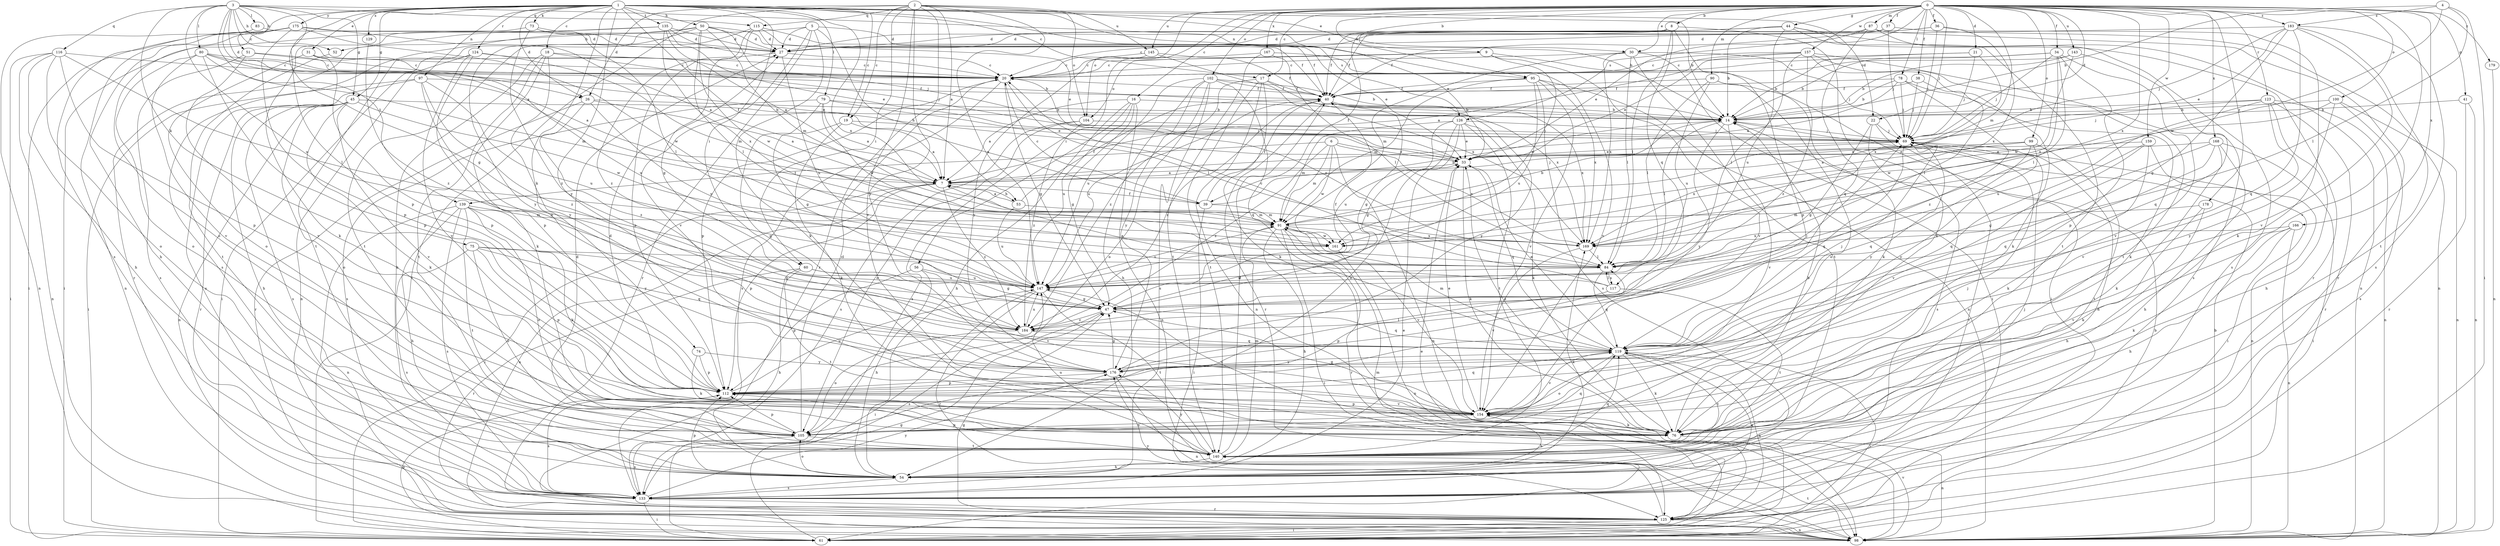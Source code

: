 strict digraph  {
0;
1;
2;
3;
4;
5;
6;
7;
8;
9;
14;
16;
17;
18;
19;
20;
21;
22;
26;
27;
30;
31;
33;
34;
36;
37;
38;
39;
40;
41;
44;
45;
47;
50;
51;
52;
53;
54;
56;
60;
61;
69;
73;
74;
75;
76;
78;
79;
80;
83;
84;
87;
90;
91;
95;
97;
98;
99;
100;
102;
104;
105;
112;
115;
116;
117;
119;
123;
124;
125;
126;
129;
133;
135;
139;
140;
143;
145;
147;
154;
157;
159;
161;
166;
167;
168;
169;
175;
176;
178;
179;
183;
184;
0 -> 8  [label=b];
0 -> 9  [label=b];
0 -> 16  [label=c];
0 -> 17  [label=c];
0 -> 21  [label=d];
0 -> 22  [label=d];
0 -> 30  [label=e];
0 -> 34  [label=f];
0 -> 36  [label=f];
0 -> 37  [label=f];
0 -> 38  [label=f];
0 -> 41  [label=g];
0 -> 44  [label=g];
0 -> 56  [label=i];
0 -> 69  [label=j];
0 -> 78  [label=l];
0 -> 87  [label=m];
0 -> 90  [label=m];
0 -> 91  [label=m];
0 -> 95  [label=n];
0 -> 99  [label=o];
0 -> 100  [label=o];
0 -> 102  [label=o];
0 -> 104  [label=o];
0 -> 123  [label=r];
0 -> 126  [label=s];
0 -> 143  [label=u];
0 -> 145  [label=u];
0 -> 154  [label=v];
0 -> 157  [label=w];
0 -> 159  [label=w];
0 -> 166  [label=x];
0 -> 167  [label=x];
0 -> 168  [label=x];
0 -> 169  [label=x];
0 -> 178  [label=z];
0 -> 179  [label=z];
0 -> 183  [label=z];
1 -> 14  [label=b];
1 -> 17  [label=c];
1 -> 18  [label=c];
1 -> 19  [label=c];
1 -> 22  [label=d];
1 -> 26  [label=d];
1 -> 30  [label=e];
1 -> 31  [label=e];
1 -> 39  [label=f];
1 -> 45  [label=g];
1 -> 50  [label=h];
1 -> 60  [label=i];
1 -> 73  [label=k];
1 -> 74  [label=k];
1 -> 79  [label=l];
1 -> 95  [label=n];
1 -> 97  [label=n];
1 -> 112  [label=p];
1 -> 124  [label=r];
1 -> 126  [label=s];
1 -> 129  [label=s];
1 -> 133  [label=s];
1 -> 135  [label=t];
1 -> 169  [label=x];
1 -> 175  [label=y];
1 -> 176  [label=y];
2 -> 7  [label=a];
2 -> 19  [label=c];
2 -> 26  [label=d];
2 -> 33  [label=e];
2 -> 60  [label=i];
2 -> 61  [label=i];
2 -> 104  [label=o];
2 -> 115  [label=q];
2 -> 125  [label=r];
2 -> 145  [label=u];
2 -> 147  [label=u];
2 -> 154  [label=v];
2 -> 176  [label=y];
3 -> 7  [label=a];
3 -> 14  [label=b];
3 -> 20  [label=c];
3 -> 26  [label=d];
3 -> 45  [label=g];
3 -> 47  [label=g];
3 -> 51  [label=h];
3 -> 52  [label=h];
3 -> 75  [label=k];
3 -> 80  [label=l];
3 -> 83  [label=l];
3 -> 115  [label=q];
3 -> 116  [label=q];
3 -> 139  [label=t];
3 -> 147  [label=u];
4 -> 14  [label=b];
4 -> 61  [label=i];
4 -> 84  [label=l];
4 -> 161  [label=w];
4 -> 183  [label=z];
5 -> 27  [label=d];
5 -> 33  [label=e];
5 -> 52  [label=h];
5 -> 53  [label=h];
5 -> 76  [label=k];
5 -> 125  [label=r];
5 -> 154  [label=v];
6 -> 33  [label=e];
6 -> 91  [label=m];
6 -> 98  [label=n];
6 -> 139  [label=t];
6 -> 161  [label=w];
6 -> 169  [label=x];
6 -> 184  [label=z];
7 -> 39  [label=f];
7 -> 53  [label=h];
7 -> 61  [label=i];
7 -> 69  [label=j];
7 -> 98  [label=n];
7 -> 112  [label=p];
7 -> 184  [label=z];
8 -> 27  [label=d];
8 -> 39  [label=f];
8 -> 40  [label=f];
8 -> 76  [label=k];
8 -> 84  [label=l];
8 -> 112  [label=p];
8 -> 117  [label=q];
9 -> 20  [label=c];
9 -> 61  [label=i];
9 -> 104  [label=o];
9 -> 154  [label=v];
9 -> 161  [label=w];
14 -> 69  [label=j];
14 -> 84  [label=l];
14 -> 154  [label=v];
14 -> 176  [label=y];
16 -> 7  [label=a];
16 -> 14  [label=b];
16 -> 47  [label=g];
16 -> 54  [label=h];
16 -> 98  [label=n];
16 -> 133  [label=s];
16 -> 147  [label=u];
17 -> 40  [label=f];
17 -> 76  [label=k];
17 -> 98  [label=n];
17 -> 140  [label=t];
17 -> 169  [label=x];
17 -> 184  [label=z];
18 -> 20  [label=c];
18 -> 54  [label=h];
18 -> 69  [label=j];
18 -> 76  [label=k];
18 -> 140  [label=t];
18 -> 176  [label=y];
19 -> 7  [label=a];
19 -> 69  [label=j];
19 -> 76  [label=k];
19 -> 119  [label=q];
20 -> 40  [label=f];
20 -> 47  [label=g];
20 -> 84  [label=l];
20 -> 112  [label=p];
20 -> 133  [label=s];
21 -> 14  [label=b];
21 -> 20  [label=c];
21 -> 69  [label=j];
21 -> 169  [label=x];
22 -> 47  [label=g];
22 -> 69  [label=j];
22 -> 125  [label=r];
22 -> 133  [label=s];
26 -> 7  [label=a];
26 -> 14  [label=b];
26 -> 125  [label=r];
26 -> 147  [label=u];
26 -> 184  [label=z];
27 -> 20  [label=c];
27 -> 112  [label=p];
27 -> 147  [label=u];
30 -> 20  [label=c];
30 -> 61  [label=i];
30 -> 69  [label=j];
30 -> 84  [label=l];
30 -> 91  [label=m];
30 -> 140  [label=t];
30 -> 169  [label=x];
31 -> 20  [label=c];
31 -> 105  [label=o];
31 -> 112  [label=p];
31 -> 147  [label=u];
33 -> 7  [label=a];
33 -> 76  [label=k];
33 -> 119  [label=q];
34 -> 14  [label=b];
34 -> 20  [label=c];
34 -> 69  [label=j];
34 -> 84  [label=l];
34 -> 112  [label=p];
34 -> 154  [label=v];
34 -> 169  [label=x];
36 -> 20  [label=c];
36 -> 27  [label=d];
36 -> 69  [label=j];
36 -> 76  [label=k];
36 -> 169  [label=x];
37 -> 27  [label=d];
37 -> 40  [label=f];
37 -> 69  [label=j];
37 -> 98  [label=n];
38 -> 40  [label=f];
38 -> 69  [label=j];
38 -> 84  [label=l];
39 -> 14  [label=b];
39 -> 20  [label=c];
39 -> 40  [label=f];
39 -> 61  [label=i];
39 -> 91  [label=m];
40 -> 14  [label=b];
40 -> 47  [label=g];
40 -> 125  [label=r];
40 -> 147  [label=u];
40 -> 169  [label=x];
40 -> 176  [label=y];
40 -> 184  [label=z];
41 -> 14  [label=b];
41 -> 98  [label=n];
41 -> 125  [label=r];
44 -> 14  [label=b];
44 -> 27  [label=d];
44 -> 40  [label=f];
44 -> 98  [label=n];
44 -> 125  [label=r];
44 -> 140  [label=t];
44 -> 147  [label=u];
45 -> 14  [label=b];
45 -> 54  [label=h];
45 -> 76  [label=k];
45 -> 98  [label=n];
45 -> 105  [label=o];
45 -> 125  [label=r];
45 -> 133  [label=s];
45 -> 154  [label=v];
45 -> 161  [label=w];
47 -> 40  [label=f];
47 -> 119  [label=q];
47 -> 133  [label=s];
47 -> 184  [label=z];
50 -> 27  [label=d];
50 -> 40  [label=f];
50 -> 69  [label=j];
50 -> 84  [label=l];
50 -> 91  [label=m];
50 -> 133  [label=s];
50 -> 140  [label=t];
50 -> 161  [label=w];
50 -> 176  [label=y];
51 -> 14  [label=b];
51 -> 20  [label=c];
51 -> 133  [label=s];
51 -> 154  [label=v];
52 -> 140  [label=t];
53 -> 7  [label=a];
53 -> 40  [label=f];
53 -> 91  [label=m];
53 -> 147  [label=u];
54 -> 69  [label=j];
54 -> 105  [label=o];
54 -> 112  [label=p];
54 -> 133  [label=s];
54 -> 169  [label=x];
56 -> 54  [label=h];
56 -> 112  [label=p];
56 -> 147  [label=u];
56 -> 154  [label=v];
60 -> 47  [label=g];
60 -> 54  [label=h];
60 -> 125  [label=r];
60 -> 140  [label=t];
60 -> 147  [label=u];
61 -> 14  [label=b];
61 -> 33  [label=e];
61 -> 47  [label=g];
61 -> 112  [label=p];
69 -> 33  [label=e];
69 -> 54  [label=h];
69 -> 98  [label=n];
69 -> 119  [label=q];
69 -> 176  [label=y];
73 -> 27  [label=d];
73 -> 76  [label=k];
73 -> 84  [label=l];
73 -> 184  [label=z];
74 -> 76  [label=k];
74 -> 112  [label=p];
74 -> 176  [label=y];
75 -> 47  [label=g];
75 -> 84  [label=l];
75 -> 105  [label=o];
75 -> 112  [label=p];
75 -> 119  [label=q];
75 -> 133  [label=s];
76 -> 14  [label=b];
76 -> 33  [label=e];
76 -> 69  [label=j];
76 -> 98  [label=n];
76 -> 147  [label=u];
78 -> 7  [label=a];
78 -> 14  [label=b];
78 -> 40  [label=f];
78 -> 69  [label=j];
78 -> 76  [label=k];
78 -> 184  [label=z];
79 -> 7  [label=a];
79 -> 14  [label=b];
79 -> 33  [label=e];
79 -> 47  [label=g];
79 -> 133  [label=s];
79 -> 161  [label=w];
80 -> 7  [label=a];
80 -> 20  [label=c];
80 -> 33  [label=e];
80 -> 91  [label=m];
80 -> 105  [label=o];
80 -> 112  [label=p];
80 -> 154  [label=v];
83 -> 27  [label=d];
83 -> 98  [label=n];
84 -> 20  [label=c];
84 -> 119  [label=q];
84 -> 147  [label=u];
84 -> 117  [label=s];
87 -> 27  [label=d];
87 -> 33  [label=e];
87 -> 119  [label=q];
87 -> 125  [label=r];
87 -> 133  [label=s];
90 -> 40  [label=f];
90 -> 76  [label=k];
90 -> 84  [label=l];
90 -> 105  [label=o];
90 -> 147  [label=u];
91 -> 14  [label=b];
91 -> 54  [label=h];
91 -> 61  [label=i];
91 -> 125  [label=r];
91 -> 147  [label=u];
91 -> 154  [label=v];
91 -> 161  [label=w];
91 -> 169  [label=x];
95 -> 40  [label=f];
95 -> 91  [label=m];
95 -> 98  [label=n];
95 -> 133  [label=s];
95 -> 147  [label=u];
95 -> 154  [label=v];
95 -> 169  [label=x];
97 -> 40  [label=f];
97 -> 61  [label=i];
97 -> 119  [label=q];
97 -> 133  [label=s];
97 -> 147  [label=u];
97 -> 184  [label=z];
98 -> 14  [label=b];
98 -> 47  [label=g];
98 -> 140  [label=t];
98 -> 154  [label=v];
99 -> 7  [label=a];
99 -> 33  [label=e];
99 -> 119  [label=q];
99 -> 140  [label=t];
99 -> 169  [label=x];
99 -> 176  [label=y];
100 -> 14  [label=b];
100 -> 98  [label=n];
100 -> 133  [label=s];
100 -> 161  [label=w];
100 -> 176  [label=y];
102 -> 14  [label=b];
102 -> 40  [label=f];
102 -> 54  [label=h];
102 -> 105  [label=o];
102 -> 119  [label=q];
102 -> 133  [label=s];
102 -> 147  [label=u];
102 -> 176  [label=y];
104 -> 69  [label=j];
104 -> 105  [label=o];
104 -> 133  [label=s];
104 -> 184  [label=z];
105 -> 20  [label=c];
105 -> 112  [label=p];
105 -> 119  [label=q];
105 -> 133  [label=s];
105 -> 140  [label=t];
112 -> 119  [label=q];
112 -> 133  [label=s];
112 -> 147  [label=u];
112 -> 154  [label=v];
115 -> 27  [label=d];
115 -> 33  [label=e];
115 -> 40  [label=f];
115 -> 47  [label=g];
115 -> 140  [label=t];
115 -> 184  [label=z];
116 -> 20  [label=c];
116 -> 54  [label=h];
116 -> 61  [label=i];
116 -> 84  [label=l];
116 -> 98  [label=n];
116 -> 105  [label=o];
116 -> 112  [label=p];
117 -> 7  [label=a];
117 -> 20  [label=c];
117 -> 84  [label=l];
117 -> 112  [label=p];
117 -> 140  [label=t];
119 -> 33  [label=e];
119 -> 61  [label=i];
119 -> 69  [label=j];
119 -> 76  [label=k];
119 -> 91  [label=m];
119 -> 105  [label=o];
119 -> 140  [label=t];
119 -> 154  [label=v];
119 -> 176  [label=y];
123 -> 14  [label=b];
123 -> 54  [label=h];
123 -> 69  [label=j];
123 -> 98  [label=n];
123 -> 125  [label=r];
123 -> 147  [label=u];
123 -> 154  [label=v];
124 -> 20  [label=c];
124 -> 61  [label=i];
124 -> 91  [label=m];
124 -> 98  [label=n];
124 -> 112  [label=p];
124 -> 154  [label=v];
125 -> 61  [label=i];
125 -> 91  [label=m];
125 -> 98  [label=n];
125 -> 119  [label=q];
125 -> 176  [label=y];
126 -> 33  [label=e];
126 -> 47  [label=g];
126 -> 69  [label=j];
126 -> 76  [label=k];
126 -> 91  [label=m];
126 -> 105  [label=o];
126 -> 140  [label=t];
126 -> 147  [label=u];
129 -> 184  [label=z];
133 -> 33  [label=e];
133 -> 61  [label=i];
133 -> 119  [label=q];
133 -> 125  [label=r];
133 -> 176  [label=y];
135 -> 7  [label=a];
135 -> 20  [label=c];
135 -> 27  [label=d];
135 -> 33  [label=e];
135 -> 61  [label=i];
135 -> 125  [label=r];
135 -> 169  [label=x];
139 -> 54  [label=h];
139 -> 76  [label=k];
139 -> 91  [label=m];
139 -> 98  [label=n];
139 -> 105  [label=o];
139 -> 133  [label=s];
139 -> 140  [label=t];
139 -> 176  [label=y];
140 -> 27  [label=d];
140 -> 40  [label=f];
140 -> 54  [label=h];
140 -> 91  [label=m];
140 -> 112  [label=p];
140 -> 119  [label=q];
140 -> 147  [label=u];
140 -> 176  [label=y];
143 -> 14  [label=b];
143 -> 20  [label=c];
143 -> 119  [label=q];
143 -> 161  [label=w];
145 -> 20  [label=c];
145 -> 40  [label=f];
145 -> 169  [label=x];
145 -> 176  [label=y];
147 -> 47  [label=g];
147 -> 61  [label=i];
147 -> 125  [label=r];
147 -> 140  [label=t];
154 -> 27  [label=d];
154 -> 33  [label=e];
154 -> 47  [label=g];
154 -> 54  [label=h];
154 -> 76  [label=k];
154 -> 105  [label=o];
154 -> 112  [label=p];
157 -> 7  [label=a];
157 -> 20  [label=c];
157 -> 33  [label=e];
157 -> 76  [label=k];
157 -> 84  [label=l];
157 -> 133  [label=s];
157 -> 140  [label=t];
157 -> 184  [label=z];
159 -> 33  [label=e];
159 -> 61  [label=i];
159 -> 76  [label=k];
159 -> 119  [label=q];
159 -> 154  [label=v];
161 -> 98  [label=n];
166 -> 54  [label=h];
166 -> 76  [label=k];
166 -> 98  [label=n];
166 -> 154  [label=v];
166 -> 169  [label=x];
167 -> 20  [label=c];
167 -> 84  [label=l];
167 -> 140  [label=t];
167 -> 154  [label=v];
168 -> 33  [label=e];
168 -> 47  [label=g];
168 -> 54  [label=h];
168 -> 61  [label=i];
168 -> 76  [label=k];
168 -> 119  [label=q];
169 -> 84  [label=l];
169 -> 154  [label=v];
175 -> 7  [label=a];
175 -> 27  [label=d];
175 -> 54  [label=h];
175 -> 61  [label=i];
175 -> 98  [label=n];
175 -> 105  [label=o];
175 -> 112  [label=p];
175 -> 161  [label=w];
176 -> 47  [label=g];
176 -> 84  [label=l];
176 -> 98  [label=n];
176 -> 112  [label=p];
178 -> 54  [label=h];
178 -> 76  [label=k];
178 -> 91  [label=m];
179 -> 98  [label=n];
183 -> 27  [label=d];
183 -> 33  [label=e];
183 -> 47  [label=g];
183 -> 69  [label=j];
183 -> 119  [label=q];
183 -> 133  [label=s];
183 -> 140  [label=t];
183 -> 154  [label=v];
184 -> 69  [label=j];
184 -> 105  [label=o];
184 -> 119  [label=q];
184 -> 147  [label=u];
}
